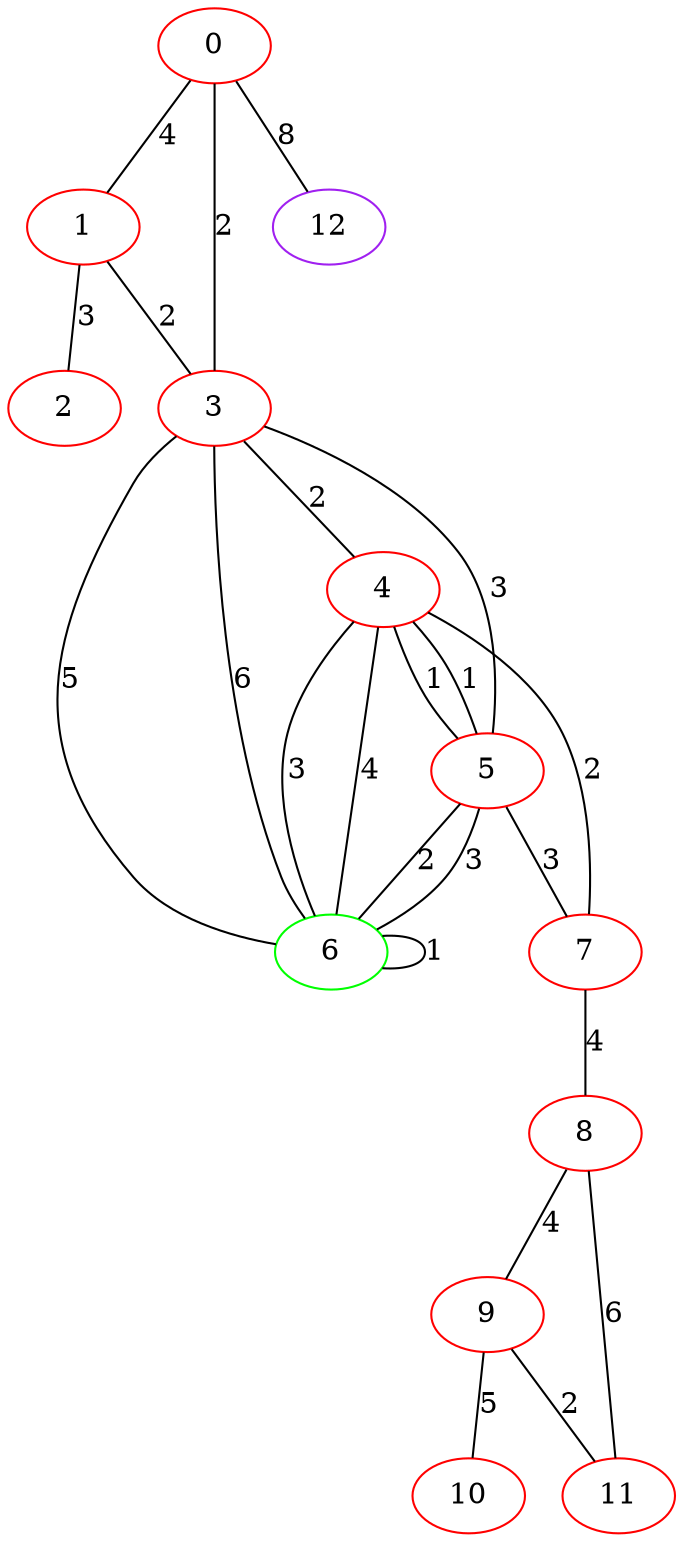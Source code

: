 graph "" {
0 [color=red, weight=1];
1 [color=red, weight=1];
2 [color=red, weight=1];
3 [color=red, weight=1];
4 [color=red, weight=1];
5 [color=red, weight=1];
6 [color=green, weight=2];
7 [color=red, weight=1];
8 [color=red, weight=1];
9 [color=red, weight=1];
10 [color=red, weight=1];
11 [color=red, weight=1];
12 [color=purple, weight=4];
0 -- 1  [key=0, label=4];
0 -- 3  [key=0, label=2];
0 -- 12  [key=0, label=8];
1 -- 2  [key=0, label=3];
1 -- 3  [key=0, label=2];
3 -- 4  [key=0, label=2];
3 -- 5  [key=0, label=3];
3 -- 6  [key=0, label=5];
3 -- 6  [key=1, label=6];
4 -- 5  [key=0, label=1];
4 -- 5  [key=1, label=1];
4 -- 6  [key=0, label=3];
4 -- 6  [key=1, label=4];
4 -- 7  [key=0, label=2];
5 -- 6  [key=0, label=2];
5 -- 6  [key=1, label=3];
5 -- 7  [key=0, label=3];
6 -- 6  [key=0, label=1];
7 -- 8  [key=0, label=4];
8 -- 9  [key=0, label=4];
8 -- 11  [key=0, label=6];
9 -- 10  [key=0, label=5];
9 -- 11  [key=0, label=2];
}
